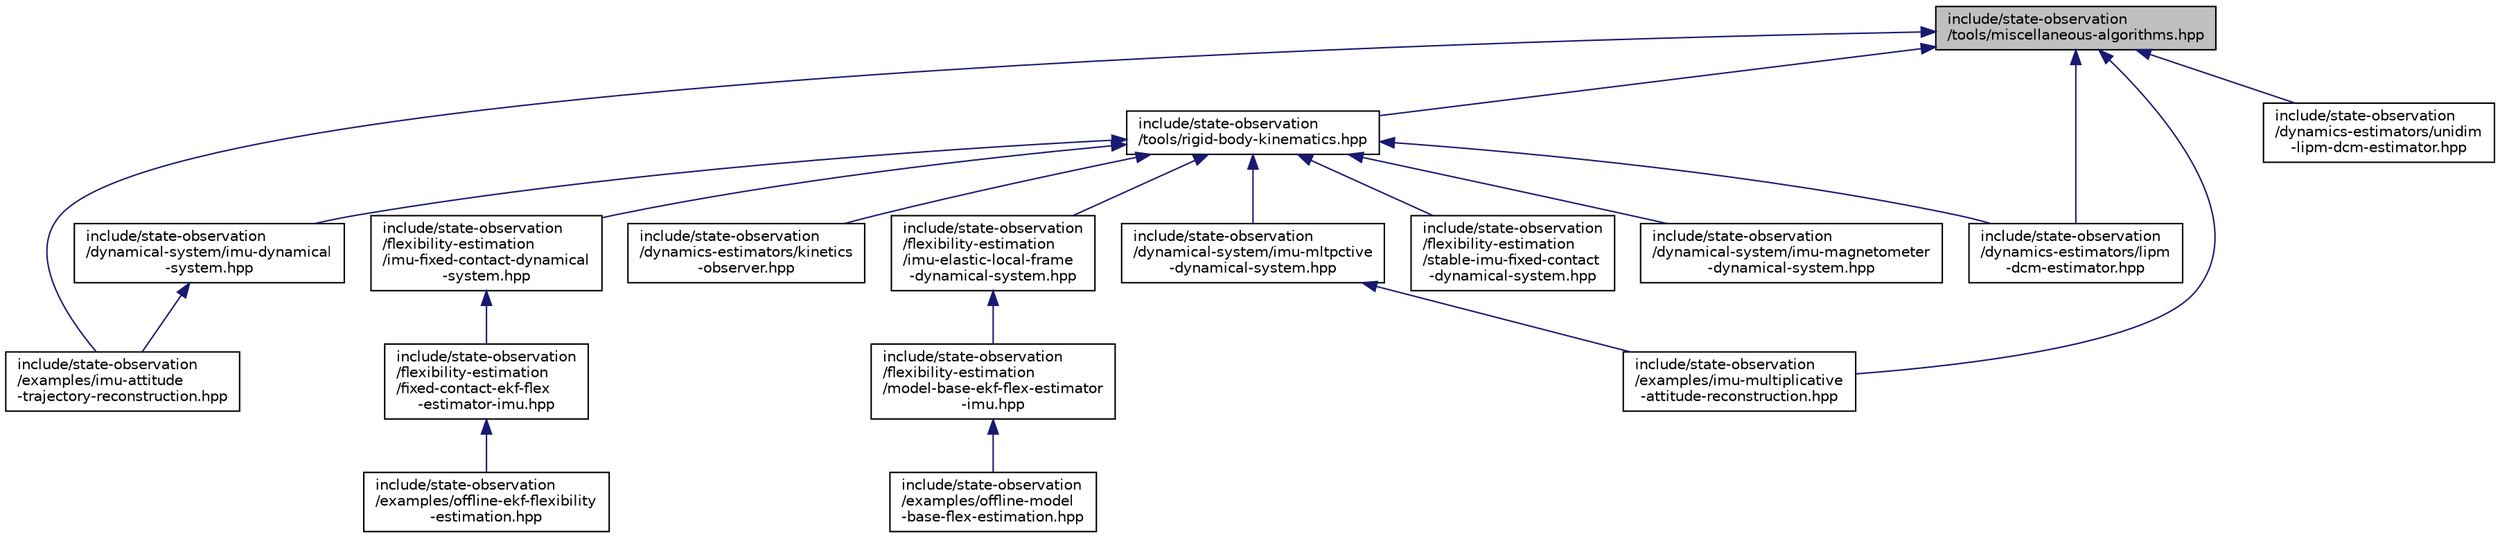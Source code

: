digraph "include/state-observation/tools/miscellaneous-algorithms.hpp"
{
  edge [fontname="Helvetica",fontsize="10",labelfontname="Helvetica",labelfontsize="10"];
  node [fontname="Helvetica",fontsize="10",shape=record];
  Node16 [label="include/state-observation\l/tools/miscellaneous-algorithms.hpp",height=0.2,width=0.4,color="black", fillcolor="grey75", style="filled", fontcolor="black"];
  Node16 -> Node17 [dir="back",color="midnightblue",fontsize="10",style="solid",fontname="Helvetica"];
  Node17 [label="include/state-observation\l/tools/rigid-body-kinematics.hpp",height=0.2,width=0.4,color="black", fillcolor="white", style="filled",URL="$rigid-body-kinematics_8hpp.html",tooltip="Implements integrators for the kinematics, in terms or rotations and translations. "];
  Node17 -> Node18 [dir="back",color="midnightblue",fontsize="10",style="solid",fontname="Helvetica"];
  Node18 [label="include/state-observation\l/dynamical-system/imu-dynamical\l-system.hpp",height=0.2,width=0.4,color="black", fillcolor="white", style="filled",URL="$imu-dynamical-system_8hpp.html",tooltip="The file describes the dynamical system defined by an inertial measurement unit (IMU) fixed on a rigi..."];
  Node18 -> Node19 [dir="back",color="midnightblue",fontsize="10",style="solid",fontname="Helvetica"];
  Node19 [label="include/state-observation\l/examples/imu-attitude\l-trajectory-reconstruction.hpp",height=0.2,width=0.4,color="black", fillcolor="white", style="filled",URL="$imu-attitude-trajectory-reconstruction_8hpp.html",tooltip="Gives an implementation of attitude estimation for IMU reconstruction with or without given input..."];
  Node17 -> Node20 [dir="back",color="midnightblue",fontsize="10",style="solid",fontname="Helvetica"];
  Node20 [label="include/state-observation\l/dynamical-system/imu-magnetometer\l-dynamical-system.hpp",height=0.2,width=0.4,color="black", fillcolor="white", style="filled",URL="$imu-magnetometer-dynamical-system_8hpp.html",tooltip="The file describes the dynamical system defined by an inertial measurement unit (IMU) fixed on a rigi..."];
  Node17 -> Node21 [dir="back",color="midnightblue",fontsize="10",style="solid",fontname="Helvetica"];
  Node21 [label="include/state-observation\l/dynamical-system/imu-mltpctive\l-dynamical-system.hpp",height=0.2,width=0.4,color="black", fillcolor="white", style="filled",URL="$imu-mltpctive-dynamical-system_8hpp.html"];
  Node21 -> Node22 [dir="back",color="midnightblue",fontsize="10",style="solid",fontname="Helvetica"];
  Node22 [label="include/state-observation\l/examples/imu-multiplicative\l-attitude-reconstruction.hpp",height=0.2,width=0.4,color="black", fillcolor="white", style="filled",URL="$imu-multiplicative-attitude-reconstruction_8hpp.html"];
  Node17 -> Node23 [dir="back",color="midnightblue",fontsize="10",style="solid",fontname="Helvetica"];
  Node23 [label="include/state-observation\l/dynamics-estimators/kinetics\l-observer.hpp",height=0.2,width=0.4,color="black", fillcolor="white", style="filled",URL="$kinetics-observer_8hpp.html",tooltip="Unified Kinetics estimator. "];
  Node17 -> Node24 [dir="back",color="midnightblue",fontsize="10",style="solid",fontname="Helvetica"];
  Node24 [label="include/state-observation\l/dynamics-estimators/lipm\l-dcm-estimator.hpp",height=0.2,width=0.4,color="black", fillcolor="white", style="filled",URL="$lipm-dcm-estimator_8hpp.html",tooltip="Filtering of divergent component of motion (DCM) and estimation of a bias betweeen the DCM and the co..."];
  Node17 -> Node25 [dir="back",color="midnightblue",fontsize="10",style="solid",fontname="Helvetica"];
  Node25 [label="include/state-observation\l/flexibility-estimation\l/imu-fixed-contact-dynamical\l-system.hpp",height=0.2,width=0.4,color="black", fillcolor="white", style="filled",URL="$imu-fixed-contact-dynamical-system_8hpp.html",tooltip="Definitions of the dynamical system of a robot flexibility with an IMU sensor. "];
  Node25 -> Node26 [dir="back",color="midnightblue",fontsize="10",style="solid",fontname="Helvetica"];
  Node26 [label="include/state-observation\l/flexibility-estimation\l/fixed-contact-ekf-flex\l-estimator-imu.hpp",height=0.2,width=0.4,color="black", fillcolor="white", style="filled",URL="$fixed-contact-ekf-flex-estimator-imu_8hpp.html",tooltip="Declares the class of the estimation of the flexibility using an extended Kalman filter and a fixed c..."];
  Node26 -> Node27 [dir="back",color="midnightblue",fontsize="10",style="solid",fontname="Helvetica"];
  Node27 [label="include/state-observation\l/examples/offline-ekf-flexibility\l-estimation.hpp",height=0.2,width=0.4,color="black", fillcolor="white", style="filled",URL="$offline-ekf-flexibility-estimation_8hpp.html",tooltip="Gives an implementation of flexibility estimation for IMU reconstruction with or without given input ..."];
  Node17 -> Node28 [dir="back",color="midnightblue",fontsize="10",style="solid",fontname="Helvetica"];
  Node28 [label="include/state-observation\l/flexibility-estimation\l/imu-elastic-local-frame\l-dynamical-system.hpp",height=0.2,width=0.4,color="black", fillcolor="white", style="filled",URL="$imu-elastic-local-frame-dynamical-system_8hpp.html"];
  Node28 -> Node29 [dir="back",color="midnightblue",fontsize="10",style="solid",fontname="Helvetica"];
  Node29 [label="include/state-observation\l/flexibility-estimation\l/model-base-ekf-flex-estimator\l-imu.hpp",height=0.2,width=0.4,color="black", fillcolor="white", style="filled",URL="$model-base-ekf-flex-estimator-imu_8hpp.html",tooltip="Declares the class of the estimation of the flexibility using an extended Kalman filter and a fixed c..."];
  Node29 -> Node30 [dir="back",color="midnightblue",fontsize="10",style="solid",fontname="Helvetica"];
  Node30 [label="include/state-observation\l/examples/offline-model\l-base-flex-estimation.hpp",height=0.2,width=0.4,color="black", fillcolor="white", style="filled",URL="$offline-model-base-flex-estimation_8hpp.html"];
  Node17 -> Node31 [dir="back",color="midnightblue",fontsize="10",style="solid",fontname="Helvetica"];
  Node31 [label="include/state-observation\l/flexibility-estimation\l/stable-imu-fixed-contact\l-dynamical-system.hpp",height=0.2,width=0.4,color="black", fillcolor="white", style="filled",URL="$stable-imu-fixed-contact-dynamical-system_8hpp.html"];
  Node16 -> Node24 [dir="back",color="midnightblue",fontsize="10",style="solid",fontname="Helvetica"];
  Node16 -> Node32 [dir="back",color="midnightblue",fontsize="10",style="solid",fontname="Helvetica"];
  Node32 [label="include/state-observation\l/dynamics-estimators/unidim\l-lipm-dcm-estimator.hpp",height=0.2,width=0.4,color="black", fillcolor="white", style="filled",URL="$unidim-lipm-dcm-estimator_8hpp.html",tooltip="Estimation of a bias betweeen the divergent component of motion and the corresponding zero moment poi..."];
  Node16 -> Node19 [dir="back",color="midnightblue",fontsize="10",style="solid",fontname="Helvetica"];
  Node16 -> Node22 [dir="back",color="midnightblue",fontsize="10",style="solid",fontname="Helvetica"];
}

